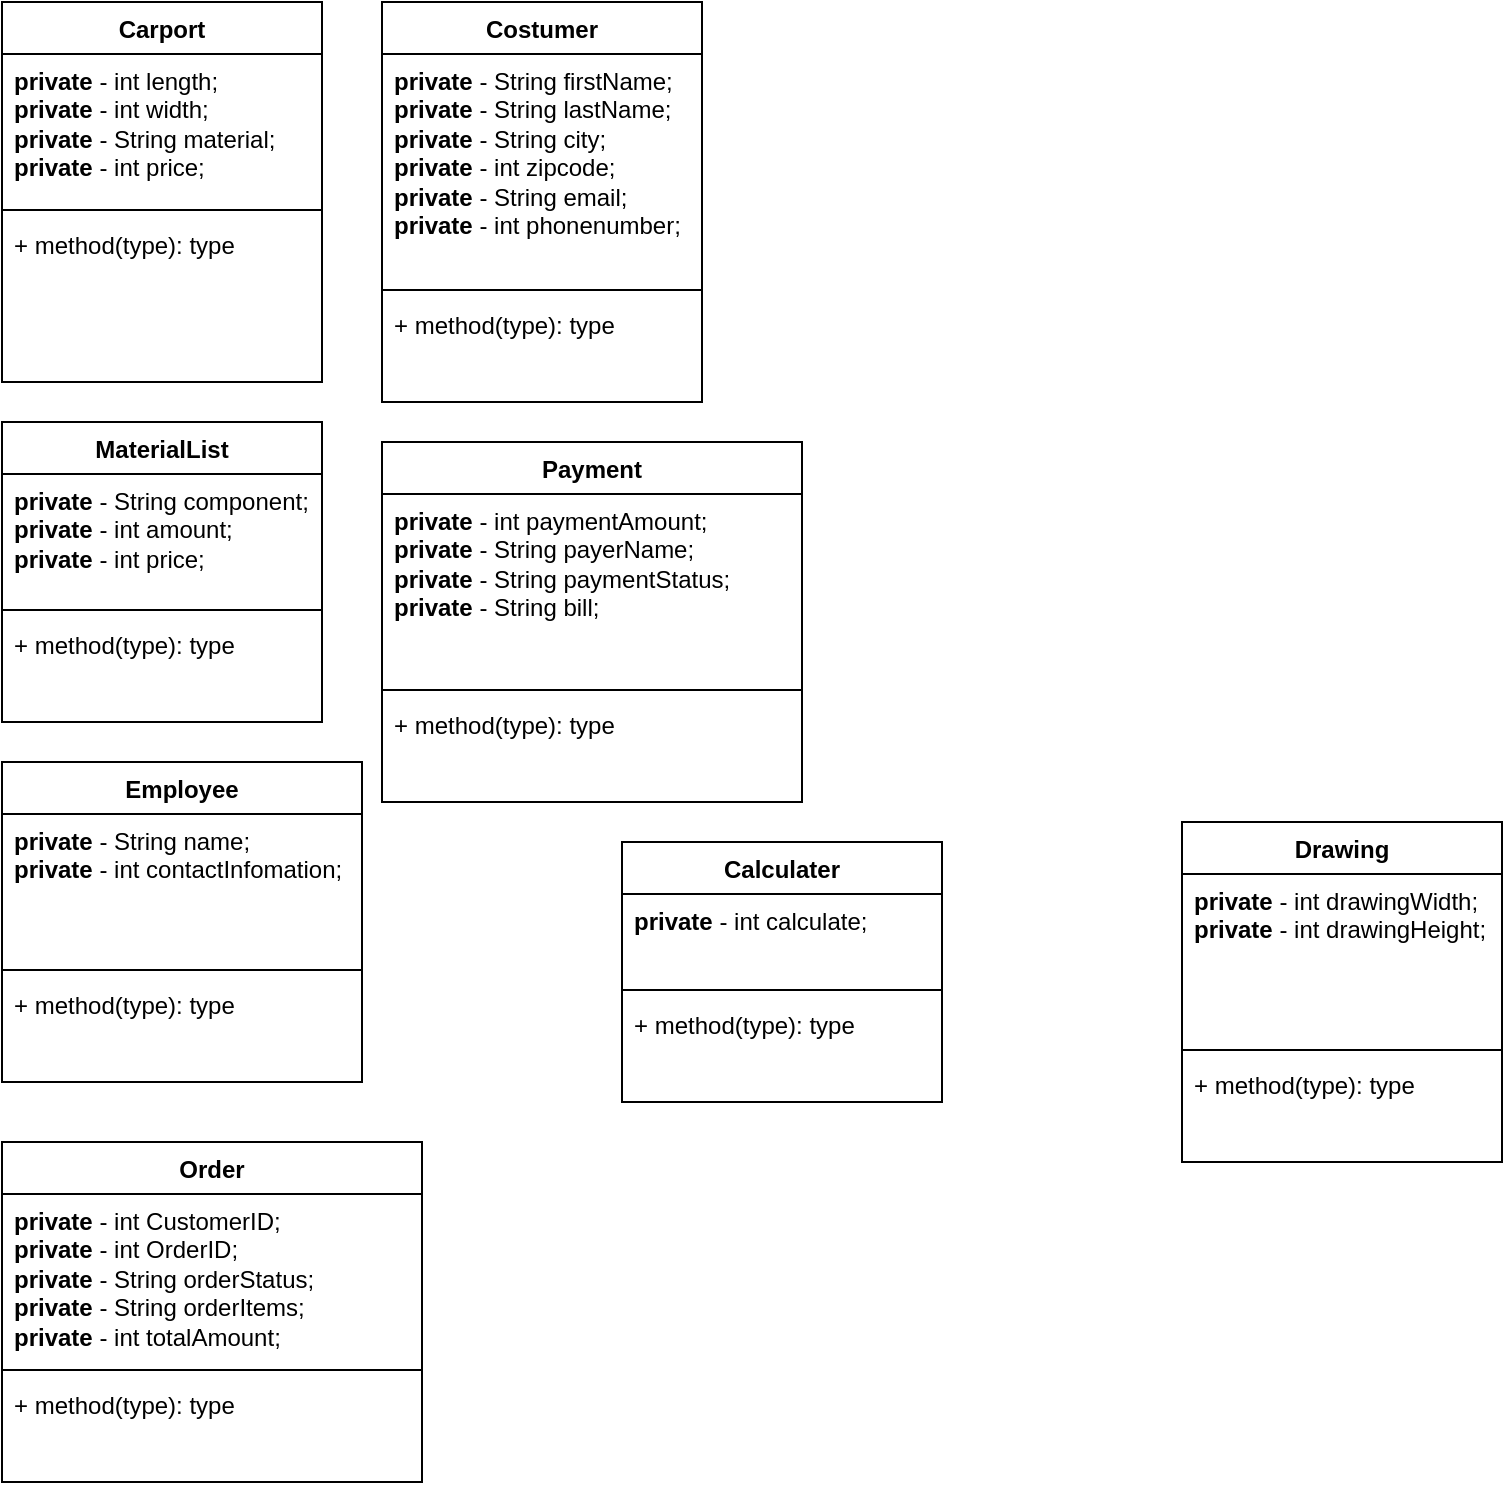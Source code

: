 <mxfile version="24.3.1" type="github">
  <diagram id="C5RBs43oDa-KdzZeNtuy" name="Page-1">
    <mxGraphModel dx="1434" dy="746" grid="1" gridSize="10" guides="1" tooltips="1" connect="1" arrows="1" fold="1" page="1" pageScale="1" pageWidth="827" pageHeight="1169" math="0" shadow="0">
      <root>
        <mxCell id="WIyWlLk6GJQsqaUBKTNV-0" />
        <mxCell id="WIyWlLk6GJQsqaUBKTNV-1" parent="WIyWlLk6GJQsqaUBKTNV-0" />
        <mxCell id="eHg_oszsOFh-baLFCK9L-24" value="Carport" style="swimlane;fontStyle=1;align=center;verticalAlign=top;childLayout=stackLayout;horizontal=1;startSize=26;horizontalStack=0;resizeParent=1;resizeParentMax=0;resizeLast=0;collapsible=1;marginBottom=0;whiteSpace=wrap;html=1;" vertex="1" parent="WIyWlLk6GJQsqaUBKTNV-1">
          <mxGeometry x="40" y="50" width="160" height="190" as="geometry" />
        </mxCell>
        <mxCell id="eHg_oszsOFh-baLFCK9L-25" value="&lt;div&gt;&lt;b&gt;private&lt;/b&gt; - int length;&lt;/div&gt;&lt;div&gt;&lt;div&gt;&lt;b&gt;private&lt;/b&gt; - int width;&lt;/div&gt;&lt;div&gt;&lt;div&gt;&lt;b&gt;private&lt;/b&gt; - String material;&lt;br&gt;&lt;/div&gt;&lt;div&gt;&lt;div&gt;&lt;b&gt;private&lt;/b&gt; - int price;&lt;/div&gt;&lt;div&gt;&lt;br&gt;&lt;/div&gt;&lt;/div&gt;&lt;/div&gt;&lt;/div&gt;&lt;div&gt;&lt;br&gt;&lt;/div&gt;" style="text;strokeColor=none;fillColor=none;align=left;verticalAlign=top;spacingLeft=4;spacingRight=4;overflow=hidden;rotatable=0;points=[[0,0.5],[1,0.5]];portConstraint=eastwest;whiteSpace=wrap;html=1;" vertex="1" parent="eHg_oszsOFh-baLFCK9L-24">
          <mxGeometry y="26" width="160" height="74" as="geometry" />
        </mxCell>
        <mxCell id="eHg_oszsOFh-baLFCK9L-26" value="" style="line;strokeWidth=1;fillColor=none;align=left;verticalAlign=middle;spacingTop=-1;spacingLeft=3;spacingRight=3;rotatable=0;labelPosition=right;points=[];portConstraint=eastwest;strokeColor=inherit;" vertex="1" parent="eHg_oszsOFh-baLFCK9L-24">
          <mxGeometry y="100" width="160" height="8" as="geometry" />
        </mxCell>
        <mxCell id="eHg_oszsOFh-baLFCK9L-27" value="+ method(type): type" style="text;strokeColor=none;fillColor=none;align=left;verticalAlign=top;spacingLeft=4;spacingRight=4;overflow=hidden;rotatable=0;points=[[0,0.5],[1,0.5]];portConstraint=eastwest;whiteSpace=wrap;html=1;" vertex="1" parent="eHg_oszsOFh-baLFCK9L-24">
          <mxGeometry y="108" width="160" height="82" as="geometry" />
        </mxCell>
        <mxCell id="eHg_oszsOFh-baLFCK9L-28" value="Costumer" style="swimlane;fontStyle=1;align=center;verticalAlign=top;childLayout=stackLayout;horizontal=1;startSize=26;horizontalStack=0;resizeParent=1;resizeParentMax=0;resizeLast=0;collapsible=1;marginBottom=0;whiteSpace=wrap;html=1;" vertex="1" parent="WIyWlLk6GJQsqaUBKTNV-1">
          <mxGeometry x="230" y="50" width="160" height="200" as="geometry" />
        </mxCell>
        <mxCell id="eHg_oszsOFh-baLFCK9L-29" value="&lt;div&gt;&lt;b&gt;private&lt;/b&gt; - String firstName;&lt;/div&gt;&lt;div&gt;&lt;div&gt;&lt;b&gt;private&lt;/b&gt; - String lastName;&lt;/div&gt;&lt;div&gt;&lt;div&gt;&lt;b&gt;private&lt;/b&gt; - String city;&lt;/div&gt;&lt;div&gt;&lt;b&gt;private&lt;/b&gt; - int zipcode;&lt;/div&gt;&lt;div&gt;&lt;div&gt;&lt;b&gt;private&lt;/b&gt; - String email;&lt;/div&gt;&lt;div&gt;&lt;b&gt;private&lt;/b&gt; - int phonenumber;&lt;br&gt;&lt;/div&gt;&lt;div&gt;&lt;br&gt;&lt;/div&gt;&lt;/div&gt;&lt;/div&gt;&lt;/div&gt;&lt;div&gt;&lt;br&gt;&lt;/div&gt;" style="text;strokeColor=none;fillColor=none;align=left;verticalAlign=top;spacingLeft=4;spacingRight=4;overflow=hidden;rotatable=0;points=[[0,0.5],[1,0.5]];portConstraint=eastwest;whiteSpace=wrap;html=1;" vertex="1" parent="eHg_oszsOFh-baLFCK9L-28">
          <mxGeometry y="26" width="160" height="114" as="geometry" />
        </mxCell>
        <mxCell id="eHg_oszsOFh-baLFCK9L-30" value="" style="line;strokeWidth=1;fillColor=none;align=left;verticalAlign=middle;spacingTop=-1;spacingLeft=3;spacingRight=3;rotatable=0;labelPosition=right;points=[];portConstraint=eastwest;strokeColor=inherit;" vertex="1" parent="eHg_oszsOFh-baLFCK9L-28">
          <mxGeometry y="140" width="160" height="8" as="geometry" />
        </mxCell>
        <mxCell id="eHg_oszsOFh-baLFCK9L-31" value="+ method(type): type" style="text;strokeColor=none;fillColor=none;align=left;verticalAlign=top;spacingLeft=4;spacingRight=4;overflow=hidden;rotatable=0;points=[[0,0.5],[1,0.5]];portConstraint=eastwest;whiteSpace=wrap;html=1;" vertex="1" parent="eHg_oszsOFh-baLFCK9L-28">
          <mxGeometry y="148" width="160" height="52" as="geometry" />
        </mxCell>
        <mxCell id="eHg_oszsOFh-baLFCK9L-32" value="MaterialList" style="swimlane;fontStyle=1;align=center;verticalAlign=top;childLayout=stackLayout;horizontal=1;startSize=26;horizontalStack=0;resizeParent=1;resizeParentMax=0;resizeLast=0;collapsible=1;marginBottom=0;whiteSpace=wrap;html=1;" vertex="1" parent="WIyWlLk6GJQsqaUBKTNV-1">
          <mxGeometry x="40" y="260" width="160" height="150" as="geometry" />
        </mxCell>
        <mxCell id="eHg_oszsOFh-baLFCK9L-33" value="&lt;div&gt;&lt;b&gt;private&lt;/b&gt; - String component;&lt;/div&gt;&lt;div&gt;&lt;div&gt;&lt;b&gt;private&lt;/b&gt; - int amount;&lt;/div&gt;&lt;div&gt;&lt;div&gt;&lt;b&gt;private&lt;/b&gt; - int price;&lt;div&gt;&lt;br&gt;&lt;/div&gt;&lt;/div&gt;&lt;/div&gt;&lt;/div&gt;&lt;div&gt;&lt;br&gt;&lt;/div&gt;" style="text;strokeColor=none;fillColor=none;align=left;verticalAlign=top;spacingLeft=4;spacingRight=4;overflow=hidden;rotatable=0;points=[[0,0.5],[1,0.5]];portConstraint=eastwest;whiteSpace=wrap;html=1;" vertex="1" parent="eHg_oszsOFh-baLFCK9L-32">
          <mxGeometry y="26" width="160" height="64" as="geometry" />
        </mxCell>
        <mxCell id="eHg_oszsOFh-baLFCK9L-34" value="" style="line;strokeWidth=1;fillColor=none;align=left;verticalAlign=middle;spacingTop=-1;spacingLeft=3;spacingRight=3;rotatable=0;labelPosition=right;points=[];portConstraint=eastwest;strokeColor=inherit;" vertex="1" parent="eHg_oszsOFh-baLFCK9L-32">
          <mxGeometry y="90" width="160" height="8" as="geometry" />
        </mxCell>
        <mxCell id="eHg_oszsOFh-baLFCK9L-35" value="+ method(type): type" style="text;strokeColor=none;fillColor=none;align=left;verticalAlign=top;spacingLeft=4;spacingRight=4;overflow=hidden;rotatable=0;points=[[0,0.5],[1,0.5]];portConstraint=eastwest;whiteSpace=wrap;html=1;" vertex="1" parent="eHg_oszsOFh-baLFCK9L-32">
          <mxGeometry y="98" width="160" height="52" as="geometry" />
        </mxCell>
        <mxCell id="eHg_oszsOFh-baLFCK9L-37" value="Payment" style="swimlane;fontStyle=1;align=center;verticalAlign=top;childLayout=stackLayout;horizontal=1;startSize=26;horizontalStack=0;resizeParent=1;resizeParentMax=0;resizeLast=0;collapsible=1;marginBottom=0;whiteSpace=wrap;html=1;" vertex="1" parent="WIyWlLk6GJQsqaUBKTNV-1">
          <mxGeometry x="230" y="270" width="210" height="180" as="geometry" />
        </mxCell>
        <mxCell id="eHg_oszsOFh-baLFCK9L-38" value="&lt;div&gt;&lt;div&gt;&lt;b&gt;private&lt;/b&gt; - int paymentAmount;&lt;/div&gt;&lt;div&gt;&lt;b&gt;private&lt;/b&gt; - String payerName;&lt;/div&gt;&lt;div&gt;&lt;b&gt;private&lt;/b&gt; - String paymentStatus;&lt;/div&gt;&lt;div&gt;&lt;div&gt;&lt;b&gt;private&lt;/b&gt; - String bill;&lt;div&gt;&lt;br&gt;&lt;/div&gt;&lt;/div&gt;&lt;/div&gt;&lt;/div&gt;&lt;div&gt;&lt;br&gt;&lt;/div&gt;" style="text;strokeColor=none;fillColor=none;align=left;verticalAlign=top;spacingLeft=4;spacingRight=4;overflow=hidden;rotatable=0;points=[[0,0.5],[1,0.5]];portConstraint=eastwest;whiteSpace=wrap;html=1;" vertex="1" parent="eHg_oszsOFh-baLFCK9L-37">
          <mxGeometry y="26" width="210" height="94" as="geometry" />
        </mxCell>
        <mxCell id="eHg_oszsOFh-baLFCK9L-39" value="" style="line;strokeWidth=1;fillColor=none;align=left;verticalAlign=middle;spacingTop=-1;spacingLeft=3;spacingRight=3;rotatable=0;labelPosition=right;points=[];portConstraint=eastwest;strokeColor=inherit;" vertex="1" parent="eHg_oszsOFh-baLFCK9L-37">
          <mxGeometry y="120" width="210" height="8" as="geometry" />
        </mxCell>
        <mxCell id="eHg_oszsOFh-baLFCK9L-40" value="+ method(type): type" style="text;strokeColor=none;fillColor=none;align=left;verticalAlign=top;spacingLeft=4;spacingRight=4;overflow=hidden;rotatable=0;points=[[0,0.5],[1,0.5]];portConstraint=eastwest;whiteSpace=wrap;html=1;" vertex="1" parent="eHg_oszsOFh-baLFCK9L-37">
          <mxGeometry y="128" width="210" height="52" as="geometry" />
        </mxCell>
        <mxCell id="eHg_oszsOFh-baLFCK9L-41" value="Calculater" style="swimlane;fontStyle=1;align=center;verticalAlign=top;childLayout=stackLayout;horizontal=1;startSize=26;horizontalStack=0;resizeParent=1;resizeParentMax=0;resizeLast=0;collapsible=1;marginBottom=0;whiteSpace=wrap;html=1;" vertex="1" parent="WIyWlLk6GJQsqaUBKTNV-1">
          <mxGeometry x="350" y="470" width="160" height="130" as="geometry" />
        </mxCell>
        <mxCell id="eHg_oszsOFh-baLFCK9L-42" value="&lt;div&gt;&lt;div&gt;&lt;b&gt;private&lt;/b&gt; - int calculate;&lt;/div&gt;&lt;/div&gt;&lt;div&gt;&lt;br&gt;&lt;/div&gt;" style="text;strokeColor=none;fillColor=none;align=left;verticalAlign=top;spacingLeft=4;spacingRight=4;overflow=hidden;rotatable=0;points=[[0,0.5],[1,0.5]];portConstraint=eastwest;whiteSpace=wrap;html=1;" vertex="1" parent="eHg_oszsOFh-baLFCK9L-41">
          <mxGeometry y="26" width="160" height="44" as="geometry" />
        </mxCell>
        <mxCell id="eHg_oszsOFh-baLFCK9L-43" value="" style="line;strokeWidth=1;fillColor=none;align=left;verticalAlign=middle;spacingTop=-1;spacingLeft=3;spacingRight=3;rotatable=0;labelPosition=right;points=[];portConstraint=eastwest;strokeColor=inherit;" vertex="1" parent="eHg_oszsOFh-baLFCK9L-41">
          <mxGeometry y="70" width="160" height="8" as="geometry" />
        </mxCell>
        <mxCell id="eHg_oszsOFh-baLFCK9L-44" value="+ method(type): type" style="text;strokeColor=none;fillColor=none;align=left;verticalAlign=top;spacingLeft=4;spacingRight=4;overflow=hidden;rotatable=0;points=[[0,0.5],[1,0.5]];portConstraint=eastwest;whiteSpace=wrap;html=1;" vertex="1" parent="eHg_oszsOFh-baLFCK9L-41">
          <mxGeometry y="78" width="160" height="52" as="geometry" />
        </mxCell>
        <mxCell id="eHg_oszsOFh-baLFCK9L-45" value="Employee" style="swimlane;fontStyle=1;align=center;verticalAlign=top;childLayout=stackLayout;horizontal=1;startSize=26;horizontalStack=0;resizeParent=1;resizeParentMax=0;resizeLast=0;collapsible=1;marginBottom=0;whiteSpace=wrap;html=1;" vertex="1" parent="WIyWlLk6GJQsqaUBKTNV-1">
          <mxGeometry x="40" y="430" width="180" height="160" as="geometry" />
        </mxCell>
        <mxCell id="eHg_oszsOFh-baLFCK9L-46" value="&lt;div&gt;&lt;div&gt;&lt;b&gt;private&lt;/b&gt; - String name;&lt;/div&gt;&lt;div&gt;&lt;div&gt;&lt;div&gt;&lt;b&gt;private&lt;/b&gt; - int contactInfomation;&lt;/div&gt;&lt;/div&gt;&lt;/div&gt;&lt;/div&gt;&lt;div&gt;&lt;br&gt;&lt;/div&gt;" style="text;strokeColor=none;fillColor=none;align=left;verticalAlign=top;spacingLeft=4;spacingRight=4;overflow=hidden;rotatable=0;points=[[0,0.5],[1,0.5]];portConstraint=eastwest;whiteSpace=wrap;html=1;" vertex="1" parent="eHg_oszsOFh-baLFCK9L-45">
          <mxGeometry y="26" width="180" height="74" as="geometry" />
        </mxCell>
        <mxCell id="eHg_oszsOFh-baLFCK9L-47" value="" style="line;strokeWidth=1;fillColor=none;align=left;verticalAlign=middle;spacingTop=-1;spacingLeft=3;spacingRight=3;rotatable=0;labelPosition=right;points=[];portConstraint=eastwest;strokeColor=inherit;" vertex="1" parent="eHg_oszsOFh-baLFCK9L-45">
          <mxGeometry y="100" width="180" height="8" as="geometry" />
        </mxCell>
        <mxCell id="eHg_oszsOFh-baLFCK9L-48" value="+ method(type): type" style="text;strokeColor=none;fillColor=none;align=left;verticalAlign=top;spacingLeft=4;spacingRight=4;overflow=hidden;rotatable=0;points=[[0,0.5],[1,0.5]];portConstraint=eastwest;whiteSpace=wrap;html=1;" vertex="1" parent="eHg_oszsOFh-baLFCK9L-45">
          <mxGeometry y="108" width="180" height="52" as="geometry" />
        </mxCell>
        <mxCell id="eHg_oszsOFh-baLFCK9L-49" value="Order" style="swimlane;fontStyle=1;align=center;verticalAlign=top;childLayout=stackLayout;horizontal=1;startSize=26;horizontalStack=0;resizeParent=1;resizeParentMax=0;resizeLast=0;collapsible=1;marginBottom=0;whiteSpace=wrap;html=1;" vertex="1" parent="WIyWlLk6GJQsqaUBKTNV-1">
          <mxGeometry x="40" y="620" width="210" height="170" as="geometry" />
        </mxCell>
        <mxCell id="eHg_oszsOFh-baLFCK9L-50" value="&lt;div&gt;&lt;div&gt;&lt;b&gt;private&lt;/b&gt; - int CustomerID;&lt;/div&gt;&lt;/div&gt;&lt;div&gt;&lt;div&gt;&lt;b&gt;private&lt;/b&gt; - int OrderID;&lt;/div&gt;&lt;div&gt;&lt;b&gt;private&lt;/b&gt; - String orderStatus;&lt;/div&gt;&lt;div&gt;&lt;b&gt;private&lt;/b&gt; - String orderItems;&lt;/div&gt;&lt;div&gt;&lt;b&gt;private&lt;/b&gt; - int totalAmount;&lt;/div&gt;&lt;/div&gt;" style="text;strokeColor=none;fillColor=none;align=left;verticalAlign=top;spacingLeft=4;spacingRight=4;overflow=hidden;rotatable=0;points=[[0,0.5],[1,0.5]];portConstraint=eastwest;whiteSpace=wrap;html=1;" vertex="1" parent="eHg_oszsOFh-baLFCK9L-49">
          <mxGeometry y="26" width="210" height="84" as="geometry" />
        </mxCell>
        <mxCell id="eHg_oszsOFh-baLFCK9L-51" value="" style="line;strokeWidth=1;fillColor=none;align=left;verticalAlign=middle;spacingTop=-1;spacingLeft=3;spacingRight=3;rotatable=0;labelPosition=right;points=[];portConstraint=eastwest;strokeColor=inherit;" vertex="1" parent="eHg_oszsOFh-baLFCK9L-49">
          <mxGeometry y="110" width="210" height="8" as="geometry" />
        </mxCell>
        <mxCell id="eHg_oszsOFh-baLFCK9L-52" value="+ method(type): type" style="text;strokeColor=none;fillColor=none;align=left;verticalAlign=top;spacingLeft=4;spacingRight=4;overflow=hidden;rotatable=0;points=[[0,0.5],[1,0.5]];portConstraint=eastwest;whiteSpace=wrap;html=1;" vertex="1" parent="eHg_oszsOFh-baLFCK9L-49">
          <mxGeometry y="118" width="210" height="52" as="geometry" />
        </mxCell>
        <mxCell id="eHg_oszsOFh-baLFCK9L-53" value="Drawing" style="swimlane;fontStyle=1;align=center;verticalAlign=top;childLayout=stackLayout;horizontal=1;startSize=26;horizontalStack=0;resizeParent=1;resizeParentMax=0;resizeLast=0;collapsible=1;marginBottom=0;whiteSpace=wrap;html=1;" vertex="1" parent="WIyWlLk6GJQsqaUBKTNV-1">
          <mxGeometry x="630" y="460" width="160" height="170" as="geometry" />
        </mxCell>
        <mxCell id="eHg_oszsOFh-baLFCK9L-54" value="&lt;div&gt;&lt;div&gt;&lt;b&gt;private&lt;/b&gt; - int drawingWidth;&lt;/div&gt;&lt;/div&gt;&lt;div&gt;&lt;div&gt;&lt;b&gt;private&lt;/b&gt; - int drawingHeight;&lt;br&gt;&lt;br&gt;&lt;/div&gt;&lt;/div&gt;" style="text;strokeColor=none;fillColor=none;align=left;verticalAlign=top;spacingLeft=4;spacingRight=4;overflow=hidden;rotatable=0;points=[[0,0.5],[1,0.5]];portConstraint=eastwest;whiteSpace=wrap;html=1;" vertex="1" parent="eHg_oszsOFh-baLFCK9L-53">
          <mxGeometry y="26" width="160" height="84" as="geometry" />
        </mxCell>
        <mxCell id="eHg_oszsOFh-baLFCK9L-55" value="" style="line;strokeWidth=1;fillColor=none;align=left;verticalAlign=middle;spacingTop=-1;spacingLeft=3;spacingRight=3;rotatable=0;labelPosition=right;points=[];portConstraint=eastwest;strokeColor=inherit;" vertex="1" parent="eHg_oszsOFh-baLFCK9L-53">
          <mxGeometry y="110" width="160" height="8" as="geometry" />
        </mxCell>
        <mxCell id="eHg_oszsOFh-baLFCK9L-56" value="+ method(type): type" style="text;strokeColor=none;fillColor=none;align=left;verticalAlign=top;spacingLeft=4;spacingRight=4;overflow=hidden;rotatable=0;points=[[0,0.5],[1,0.5]];portConstraint=eastwest;whiteSpace=wrap;html=1;" vertex="1" parent="eHg_oszsOFh-baLFCK9L-53">
          <mxGeometry y="118" width="160" height="52" as="geometry" />
        </mxCell>
      </root>
    </mxGraphModel>
  </diagram>
</mxfile>
